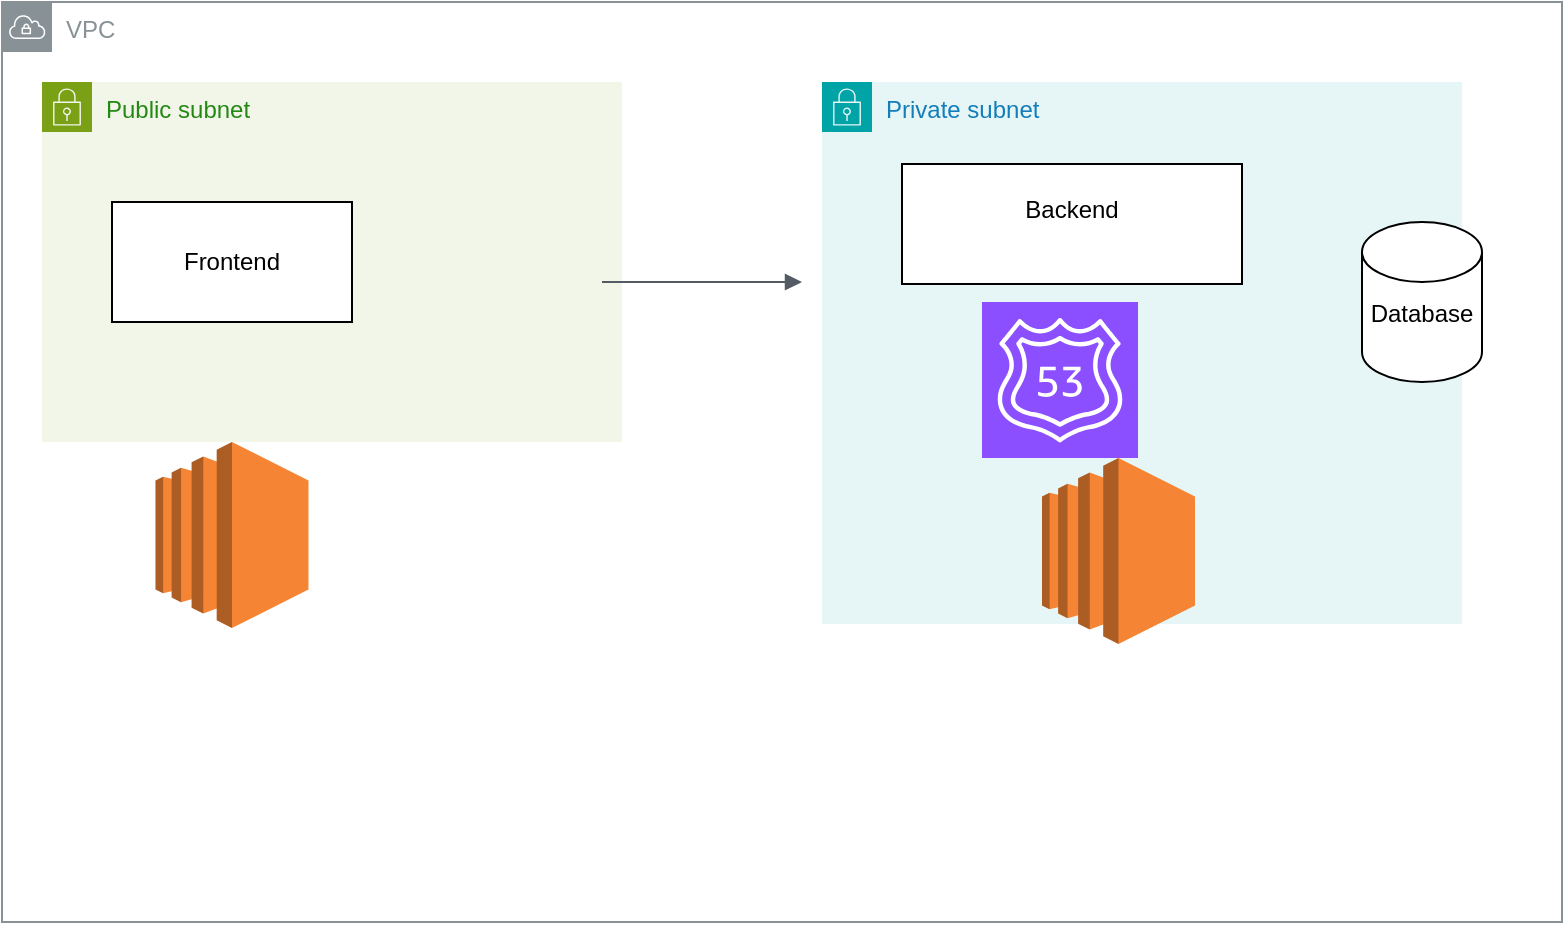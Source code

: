 <mxfile version="25.0.3">
  <diagram name="Page-1" id="gsFHOHYbhMDJgSFRQN69">
    <mxGraphModel dx="794" dy="492" grid="1" gridSize="10" guides="1" tooltips="1" connect="1" arrows="1" fold="1" page="1" pageScale="1" pageWidth="827" pageHeight="1169" math="0" shadow="0">
      <root>
        <mxCell id="0" />
        <mxCell id="1" parent="0" />
        <mxCell id="2l3eTcR4f0KUq6DyEIMW-1" value="VPC" style="sketch=0;outlineConnect=0;gradientColor=none;html=1;whiteSpace=wrap;fontSize=12;fontStyle=0;shape=mxgraph.aws4.group;grIcon=mxgraph.aws4.group_vpc;strokeColor=#879196;fillColor=none;verticalAlign=top;align=left;spacingLeft=30;fontColor=#879196;dashed=0;" vertex="1" parent="1">
          <mxGeometry x="130" y="80" width="780" height="460" as="geometry" />
        </mxCell>
        <mxCell id="2l3eTcR4f0KUq6DyEIMW-2" value="Public subnet" style="points=[[0,0],[0.25,0],[0.5,0],[0.75,0],[1,0],[1,0.25],[1,0.5],[1,0.75],[1,1],[0.75,1],[0.5,1],[0.25,1],[0,1],[0,0.75],[0,0.5],[0,0.25]];outlineConnect=0;gradientColor=none;html=1;whiteSpace=wrap;fontSize=12;fontStyle=0;container=1;pointerEvents=0;collapsible=0;recursiveResize=0;shape=mxgraph.aws4.group;grIcon=mxgraph.aws4.group_security_group;grStroke=0;strokeColor=#7AA116;fillColor=#F2F6E8;verticalAlign=top;align=left;spacingLeft=30;fontColor=#248814;dashed=0;" vertex="1" parent="1">
          <mxGeometry x="150" y="120" width="290" height="180" as="geometry" />
        </mxCell>
        <mxCell id="2l3eTcR4f0KUq6DyEIMW-6" value="Frontend" style="rounded=0;whiteSpace=wrap;html=1;" vertex="1" parent="2l3eTcR4f0KUq6DyEIMW-2">
          <mxGeometry x="35" y="60" width="120" height="60" as="geometry" />
        </mxCell>
        <mxCell id="2l3eTcR4f0KUq6DyEIMW-16" value="" style="edgeStyle=orthogonalEdgeStyle;html=1;endArrow=block;elbow=vertical;startArrow=none;endFill=1;strokeColor=#545B64;rounded=0;" edge="1" parent="2l3eTcR4f0KUq6DyEIMW-2">
          <mxGeometry width="100" relative="1" as="geometry">
            <mxPoint x="280" y="100" as="sourcePoint" />
            <mxPoint x="380" y="100" as="targetPoint" />
            <Array as="points">
              <mxPoint x="280" y="100" />
              <mxPoint x="280" y="100" />
            </Array>
          </mxGeometry>
        </mxCell>
        <mxCell id="2l3eTcR4f0KUq6DyEIMW-3" value="Private subnet" style="points=[[0,0],[0.25,0],[0.5,0],[0.75,0],[1,0],[1,0.25],[1,0.5],[1,0.75],[1,1],[0.75,1],[0.5,1],[0.25,1],[0,1],[0,0.75],[0,0.5],[0,0.25]];outlineConnect=0;gradientColor=none;html=1;whiteSpace=wrap;fontSize=12;fontStyle=0;container=1;pointerEvents=0;collapsible=0;recursiveResize=0;shape=mxgraph.aws4.group;grIcon=mxgraph.aws4.group_security_group;grStroke=0;strokeColor=#00A4A6;fillColor=#E6F6F7;verticalAlign=top;align=left;spacingLeft=30;fontColor=#147EBA;dashed=0;" vertex="1" parent="1">
          <mxGeometry x="540" y="120" width="320" height="271" as="geometry" />
        </mxCell>
        <mxCell id="2l3eTcR4f0KUq6DyEIMW-4" value="" style="sketch=0;points=[[0,0,0],[0.25,0,0],[0.5,0,0],[0.75,0,0],[1,0,0],[0,1,0],[0.25,1,0],[0.5,1,0],[0.75,1,0],[1,1,0],[0,0.25,0],[0,0.5,0],[0,0.75,0],[1,0.25,0],[1,0.5,0],[1,0.75,0]];outlineConnect=0;fontColor=#232F3E;fillColor=#8C4FFF;strokeColor=#ffffff;dashed=0;verticalLabelPosition=bottom;verticalAlign=top;align=center;html=1;fontSize=12;fontStyle=0;aspect=fixed;shape=mxgraph.aws4.resourceIcon;resIcon=mxgraph.aws4.route_53;" vertex="1" parent="2l3eTcR4f0KUq6DyEIMW-3">
          <mxGeometry x="80" y="110" width="78" height="78" as="geometry" />
        </mxCell>
        <mxCell id="2l3eTcR4f0KUq6DyEIMW-7" value="Backend&lt;div&gt;&lt;br&gt;&lt;/div&gt;" style="rounded=0;whiteSpace=wrap;html=1;" vertex="1" parent="2l3eTcR4f0KUq6DyEIMW-3">
          <mxGeometry x="40" y="41" width="170" height="60" as="geometry" />
        </mxCell>
        <mxCell id="2l3eTcR4f0KUq6DyEIMW-9" value="" style="outlineConnect=0;dashed=0;verticalLabelPosition=bottom;verticalAlign=top;align=center;html=1;shape=mxgraph.aws3.ec2;fillColor=#F58534;gradientColor=none;" vertex="1" parent="2l3eTcR4f0KUq6DyEIMW-3">
          <mxGeometry x="110" y="188" width="76.5" height="93" as="geometry" />
        </mxCell>
        <mxCell id="2l3eTcR4f0KUq6DyEIMW-10" value="Database&lt;div&gt;&lt;br&gt;&lt;/div&gt;" style="shape=cylinder3;whiteSpace=wrap;html=1;boundedLbl=1;backgroundOutline=1;size=15;" vertex="1" parent="2l3eTcR4f0KUq6DyEIMW-3">
          <mxGeometry x="270" y="70" width="60" height="80" as="geometry" />
        </mxCell>
        <mxCell id="2l3eTcR4f0KUq6DyEIMW-8" value="" style="outlineConnect=0;dashed=0;verticalLabelPosition=bottom;verticalAlign=top;align=center;html=1;shape=mxgraph.aws3.ec2;fillColor=#F58534;gradientColor=none;" vertex="1" parent="1">
          <mxGeometry x="206.75" y="300" width="76.5" height="93" as="geometry" />
        </mxCell>
      </root>
    </mxGraphModel>
  </diagram>
</mxfile>
